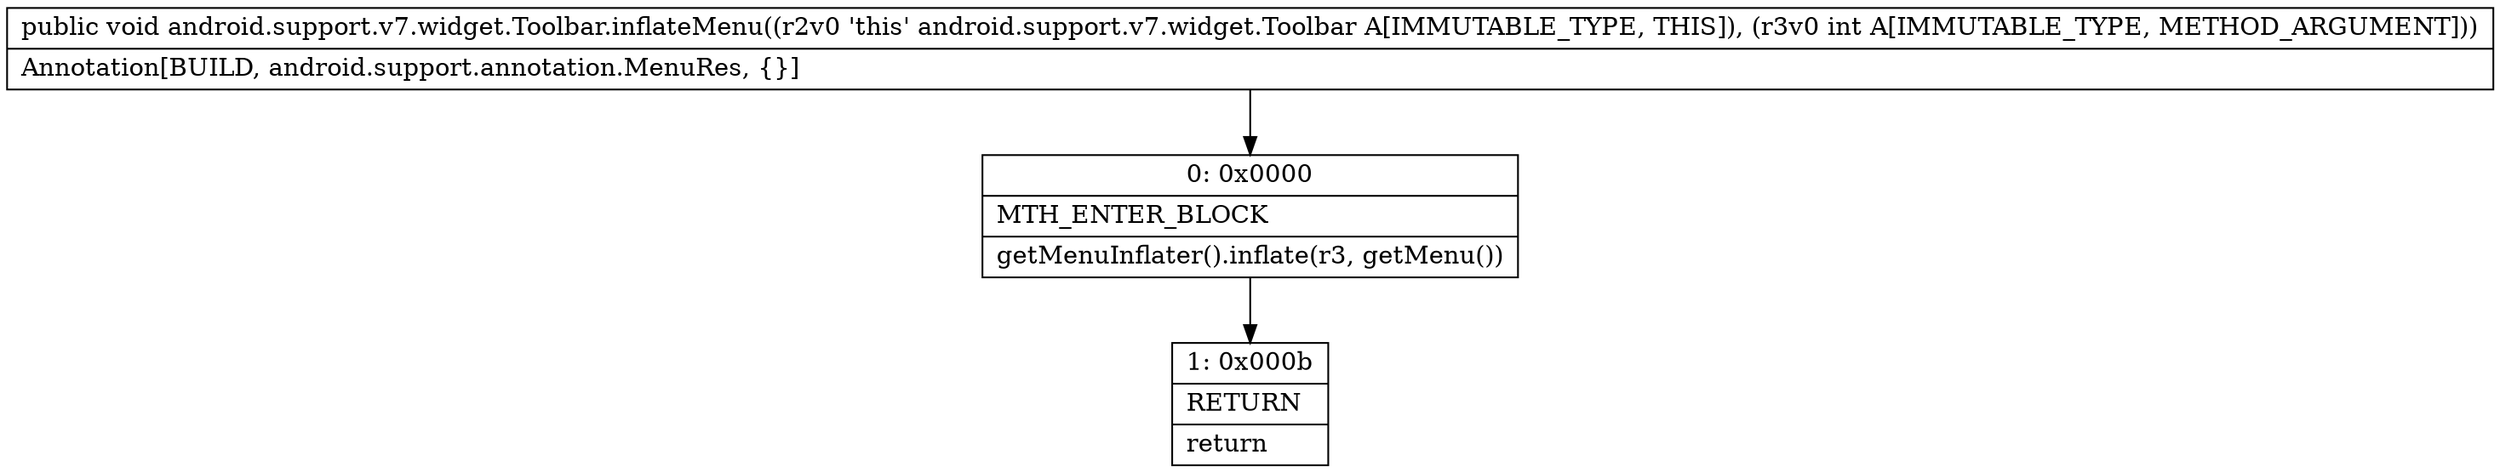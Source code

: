 digraph "CFG forandroid.support.v7.widget.Toolbar.inflateMenu(I)V" {
Node_0 [shape=record,label="{0\:\ 0x0000|MTH_ENTER_BLOCK\l|getMenuInflater().inflate(r3, getMenu())\l}"];
Node_1 [shape=record,label="{1\:\ 0x000b|RETURN\l|return\l}"];
MethodNode[shape=record,label="{public void android.support.v7.widget.Toolbar.inflateMenu((r2v0 'this' android.support.v7.widget.Toolbar A[IMMUTABLE_TYPE, THIS]), (r3v0 int A[IMMUTABLE_TYPE, METHOD_ARGUMENT]))  | Annotation[BUILD, android.support.annotation.MenuRes, \{\}]\l}"];
MethodNode -> Node_0;
Node_0 -> Node_1;
}

